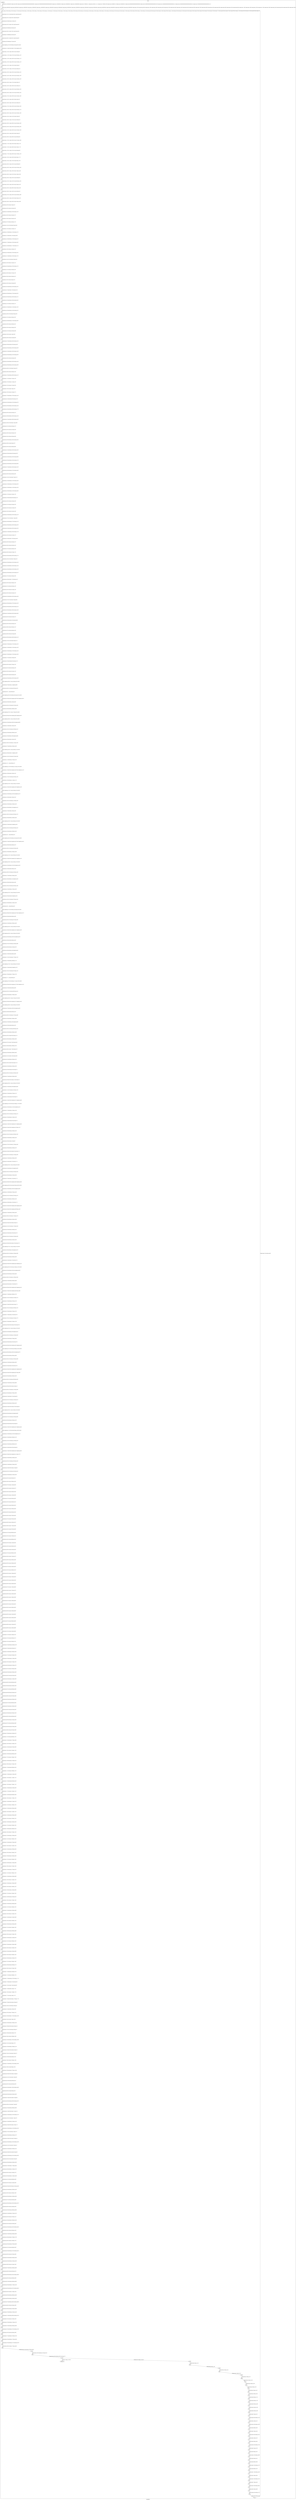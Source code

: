 digraph G {
label="Btor2XCFA";
subgraph cluster_0 {
label="main";
main_init[];
l1[];
l3[];
l4[];
l5[];
l6[];
l7[];
l8[];
l9[];
l10[];
l11[];
l12[];
l13[];
l14[];
l15[];
l16[];
l17[];
l18[];
l19[];
l20[];
l21[];
l22[];
l23[];
l24[];
l25[];
l26[];
l27[];
l28[];
l29[];
l30[];
l31[];
l32[];
l33[];
l34[];
l35[];
l36[];
l37[];
l38[];
l39[];
l40[];
l41[];
l42[];
l43[];
l44[];
l45[];
l46[];
l47[];
l48[];
l49[];
l50[];
l51[];
l52[];
l53[];
l54[];
l55[];
l56[];
l57[];
l58[];
l59[];
l60[];
l61[];
l62[];
l63[];
l64[];
l65[];
l66[];
l67[];
l68[];
l69[];
l70[];
l71[];
l72[];
l73[];
l74[];
l75[];
l76[];
l77[];
l78[];
l79[];
l80[];
l81[];
l82[];
l83[];
l84[];
l85[];
l86[];
l87[];
l88[];
l89[];
l90[];
l91[];
l92[];
l93[];
l94[];
l95[];
l96[];
l97[];
l98[];
l99[];
l100[];
l101[];
l102[];
l103[];
l104[];
l105[];
l106[];
l107[];
l108[];
l109[];
l110[];
l111[];
l112[];
l113[];
l114[];
l115[];
l116[];
l117[];
l118[];
l119[];
l120[];
l121[];
l122[];
l123[];
l124[];
l125[];
l126[];
l127[];
l128[];
l129[];
l130[];
l131[];
l132[];
l133[];
l134[];
l135[];
l136[];
l137[];
l138[];
l139[];
l140[];
l141[];
l142[];
l143[];
l144[];
l145[];
l146[];
l147[];
l148[];
l149[];
l150[];
l151[];
l152[];
l153[];
l154[];
l155[];
l156[];
l157[];
l158[];
l159[];
l160[];
l161[];
l162[];
l163[];
l164[];
l165[];
l166[];
l167[];
l168[];
l169[];
l170[];
l171[];
l172[];
l173[];
l174[];
l175[];
l176[];
l177[];
l178[];
l179[];
l180[];
l181[];
l182[];
l183[];
l184[];
l185[];
l186[];
l187[];
l188[];
l189[];
l190[];
l191[];
l192[];
l193[];
l194[];
l195[];
l196[];
l197[];
l198[];
l199[];
l200[];
l201[];
l202[];
l203[];
l204[];
l205[];
l206[];
l207[];
l208[];
l209[];
l210[];
l211[];
l212[];
l213[];
l214[];
l215[];
l216[];
l217[];
l218[];
l219[];
l220[];
l221[];
l222[];
l223[];
l224[];
l225[];
l226[];
l227[];
l228[];
l229[];
l230[];
l231[];
l232[];
l233[];
l234[];
l235[];
l236[];
l237[];
l238[];
l239[];
l240[];
l241[];
l242[];
l243[];
l244[];
l245[];
l246[];
l247[];
l248[];
l249[];
l250[];
l251[];
l252[];
l253[];
l254[];
l255[];
l256[];
l257[];
l258[];
l259[];
l260[];
l261[];
l262[];
l263[];
l264[];
l265[];
l266[];
l267[];
l268[];
l269[];
l270[];
l271[];
l272[];
l273[];
l274[];
l275[];
l276[];
l277[];
l278[];
l279[];
l280[];
l281[];
l282[];
l283[];
l284[];
l285[];
l286[];
l287[];
l288[];
l289[];
l290[];
l291[];
l292[];
l293[];
l294[];
l295[];
l296[];
l297[];
l298[];
l299[];
l300[];
l301[];
l302[];
l303[];
l304[];
l305[];
l306[];
l307[];
l308[];
l309[];
l310[];
l311[];
l312[];
l313[];
l314[];
l315[];
l316[];
l317[];
l318[];
l319[];
l320[];
l321[];
l322[];
l323[];
l324[];
l325[];
l326[];
l327[];
l328[];
l329[];
l330[];
l331[];
l332[];
l333[];
l334[];
l335[];
l336[];
l337[];
l338[];
l339[];
l340[];
l341[];
l342[];
l343[];
l344[];
l345[];
l346[];
l347[];
l348[];
l349[];
l350[];
l351[];
l352[];
l353[];
l354[];
l355[];
l356[];
l357[];
l358[];
l359[];
l360[];
l361[];
l362[];
l363[];
l364[];
l365[];
l366[];
l367[];
l368[];
l369[];
l370[];
l371[];
l372[];
l373[];
l374[];
l375[];
l376[];
l377[];
l378[];
l379[];
l380[];
l381[];
l382[];
l383[];
l384[];
l385[];
l386[];
l387[];
l388[];
l389[];
l390[];
l391[];
l392[];
l393[];
l394[];
l395[];
l396[];
l397[];
l398[];
l399[];
l400[];
l401[];
l402[];
l403[];
l404[];
l405[];
l406[];
l407[];
l408[];
l409[];
l410[];
l411[];
l412[];
l413[];
l414[];
l415[];
l416[];
l417[];
l418[];
l419[];
l420[];
l421[];
l422[];
l423[];
l424[];
l425[];
l426[];
l427[];
l428[];
l429[];
l430[];
l431[];
l432[];
l433[];
l434[];
l435[];
l436[];
l437[];
l438[];
l439[];
l440[];
l441[];
l442[];
l443[];
l444[];
l445[];
l446[];
l447[];
l448[];
l449[];
l450[];
l451[];
l452[];
l453[];
l454[];
l455[];
l456[];
l457[];
l458[];
l459[];
l460[];
l461[];
l462[];
l463[];
l464[];
l465[];
l466[];
l467[];
l468[];
l469[];
l470[];
l471[];
l472[];
l473[];
l474[];
l475[];
l476[];
l477[];
l478[];
l479[];
l480[];
l481[];
l482[];
l483[];
l484[];
l485[];
l486[];
l487[];
l488[];
l489[];
l490[];
l491[];
l492[];
l493[];
l494[];
l495[];
l496[];
l497[];
l498[];
l499[];
l500[];
l501[];
l502[];
l503[];
l504[];
l505[];
l506[];
l507[];
l508[];
l509[];
l510[];
l511[];
l512[];
l513[];
l514[];
l515[];
l516[];
l517[];
l518[];
l519[];
l520[];
l521[];
l522[];
l523[];
l524[];
l525[];
l526[];
l527[];
l528[];
l529[];
l530[];
l531[];
l532[];
l533[];
l534[];
l535[];
l536[];
l537[];
l538[];
l539[];
l540[];
l541[];
l542[];
l543[];
l544[];
l545[];
l546[];
l547[];
l548[];
l549[];
l550[];
l551[];
l552[];
l553[];
l554[];
l555[];
l556[];
l557[];
l558[];
l559[];
l560[];
l561[];
l562[];
l563[];
l564[];
l565[];
l566[];
l567[];
l568[];
l569[];
l570[];
l571[];
l572[];
l573[];
l574[];
l575[];
l576[];
l577[];
l578[];
l579[];
l580[];
l581[];
l582[];
l583[];
l584[];
l585[];
l586[];
l587[];
l588[];
l589[];
l590[];
l591[];
l592[];
l593[];
l594[];
l595[];
l596[];
l597[];
l598[];
l599[];
l600[];
l601[];
l602[];
l603[];
l604[];
l605[];
l606[];
l607[];
l608[];
l609[];
l610[];
l611[];
l612[];
l613[];
l614[];
l615[];
l616[];
l617[];
l618[];
l619[];
l620[];
l621[];
l622[];
l623[];
l624[];
l625[];
l626[];
l627[];
l628[];
l629[];
l630[];
l631[];
l632[];
l633[];
l634[];
l635[];
l636[];
l637[];
l638[];
l639[];
l640[];
l641[];
l642[];
l643[];
l644[];
l645[];
l646[];
l647[];
l648[];
l649[];
l650[];
l651[];
l652[];
l653[];
l654[];
l655[];
l656[];
l657[];
l658[];
l659[];
l660[];
l661[];
l662[];
l663[];
l664[];
l665[];
l666[];
l667[];
l668[];
l669[];
l670[];
l671[];
l672[];
l673[];
l674[];
l675[];
l676[];
l677[];
l678[];
l679[];
l680[];
l681[];
l682[];
l683[];
l684[];
l685[];
l686[];
l687[];
l688[];
l689[];
l690[];
l691[];
l692[];
l693[];
main_error[];
l694[];
l695[];
l696[];
l697[];
l698[];
l699[];
l700[];
l701[];
l702[];
l703[];
l704[];
l705[];
l706[];
l707[];
l708[];
l709[];
l710[];
l711[];
l712[];
l713[];
l714[];
l715[];
l716[];
l717[];
l718[];
l719[];
l720[];
l721[];
l722[];
l723[];
l724[];
l725[];
l726[];
l727[];
l728[];
l729[];
l730[];
l731[];
l732[];
l733[];
l734[];
main_init -> l1 [label="[(assign const_5 #b00000000),(assign const_36 #b0),(assign const_89 #b00000000000000000000000000000001),(assign const_90 #b00000000000000000000000000000000),(assign const_104 #b00000010),(assign const_106 #b00000001),(assign const_108 #b00000000),(assign const_167 #b00010111),(assign const_168 #b11111111),(assign const_175 #b00011000),(assign const_182 #b00001110),(assign const_189 #b00000110),(assign const_389 #b000000000000000000000000),(assign const_391 #b00000000000000000000000000011000),(assign const_413 #b00000000000000000000000000001110),(assign const_435 #b00000000000000000000000000000110),(assign const_478 #b00000000000000000000000000010111)] "];
l3 -> l4 [label="[(havoc input_103),(havoc input_105),(havoc input_107),(havoc input_109),(havoc input_115),(havoc input_118),(havoc input_119),(havoc input_120),(havoc input_121),(havoc input_127),(havoc input_130),(havoc input_131),(havoc input_132),(havoc input_133),(havoc input_139),(havoc input_142),(havoc input_143),(havoc input_144),(havoc input_145),(havoc input_151),(havoc input_154),(havoc input_155),(havoc input_156),(havoc input_157),(havoc input_163),(havoc input_166),(havoc input_174),(havoc input_181),(havoc input_188),(havoc input_195),(havoc input_201),(havoc input_209),(havoc input_211),(havoc input_223),(havoc input_231),(havoc input_233),(havoc input_245),(havoc input_253),(havoc input_255),(havoc input_267),(havoc input_275),(havoc input_277),(havoc input_289),(havoc input_297),(havoc input_299),(havoc input_311),(havoc input_326),(havoc input_341),(havoc input_356),(havoc input_371)] "];
l4 -> l5 [label="[(assign ternary_91 (ite (= (bvnot state_39) #b1) const_89 const_90))] "];
l5 -> l6 [label="[(assign ternary_92 (ite (= state_45 #b1) const_89 const_90))] "];
l6 -> l7 [label="[(assign binary_93 (bvadd ternary_91 ternary_92))] "];
l7 -> l8 [label="[(assign ternary_94 (ite (= state_51 #b1) const_89 const_90))] "];
l8 -> l9 [label="[(assign binary_95 (bvadd binary_93 ternary_94))] "];
l9 -> l10 [label="[(assign ternary_96 (ite (= state_57 #b1) const_89 const_90))] "];
l10 -> l11 [label="[(assign binary_97 (bvadd binary_95 ternary_96))] "];
l11 -> l12 [label="[(assign ternary_98 (ite (= state_63 #b1) const_89 const_90))] "];
l12 -> l13 [label="[(assign binary_99 (bvadd binary_97 ternary_98))] "];
l13 -> l14 [label="[(assign comparison_100 (ite (bvule binary_99 const_89) #b1 #b0))] "];
l14 -> l15 [label="[(assign binary_101 (bvand (bvnot state_87) (bvnot comparison_100)))] "];
l15 -> l16 [label="[(assign ternary_110 (ite (= input_109 #b1) const_108 state_6))] "];
l16 -> l17 [label="[(assign ternary_111 (ite (= input_107 #b1) const_108 ternary_110))] "];
l17 -> l18 [label="[(assign ternary_112 (ite (= input_105 #b1) const_106 ternary_111))] "];
l18 -> l19 [label="[(assign ternary_113 (ite (= input_103 #b1) const_104 ternary_112))] "];
l19 -> l20 [label="[(assign ternary_116 (ite (= input_115 #b1) state_26 state_8))] "];
l20 -> l21 [label="[(assign ternary_122 (ite (= input_121 #b1) const_108 state_10))] "];
l21 -> l22 [label="[(assign ternary_123 (ite (= input_120 #b1) const_108 ternary_122))] "];
l22 -> l23 [label="[(assign ternary_124 (ite (= input_119 #b1) const_106 ternary_123))] "];
l23 -> l24 [label="[(assign ternary_125 (ite (= input_118 #b1) const_104 ternary_124))] "];
l24 -> l25 [label="[(assign ternary_128 (ite (= input_127 #b1) state_28 state_12))] "];
l25 -> l26 [label="[(assign ternary_134 (ite (= input_133 #b1) const_108 state_14))] "];
l26 -> l27 [label="[(assign ternary_135 (ite (= input_132 #b1) const_108 ternary_134))] "];
l27 -> l28 [label="[(assign ternary_136 (ite (= input_131 #b1) const_106 ternary_135))] "];
l28 -> l29 [label="[(assign ternary_137 (ite (= input_130 #b1) const_104 ternary_136))] "];
l29 -> l30 [label="[(assign ternary_140 (ite (= input_139 #b1) state_30 state_16))] "];
l30 -> l31 [label="[(assign ternary_146 (ite (= input_145 #b1) const_108 state_18))] "];
l31 -> l32 [label="[(assign ternary_147 (ite (= input_144 #b1) const_108 ternary_146))] "];
l32 -> l33 [label="[(assign ternary_148 (ite (= input_143 #b1) const_106 ternary_147))] "];
l33 -> l34 [label="[(assign ternary_149 (ite (= input_142 #b1) const_104 ternary_148))] "];
l34 -> l35 [label="[(assign ternary_152 (ite (= input_151 #b1) state_32 state_20))] "];
l35 -> l36 [label="[(assign ternary_158 (ite (= input_157 #b1) const_108 state_22))] "];
l36 -> l37 [label="[(assign ternary_159 (ite (= input_156 #b1) const_108 ternary_158))] "];
l37 -> l38 [label="[(assign ternary_160 (ite (= input_155 #b1) const_106 ternary_159))] "];
l38 -> l39 [label="[(assign ternary_161 (ite (= input_154 #b1) const_104 ternary_160))] "];
l39 -> l40 [label="[(assign ternary_164 (ite (= input_163 #b1) state_34 state_24))] "];
l40 -> l41 [label="[(assign ternary_169 (ite (= input_156 #b1) const_168 state_26))] "];
l41 -> l42 [label="[(assign ternary_170 (ite (= input_155 #b1) const_167 ternary_169))] "];
l42 -> l43 [label="[(assign ternary_171 (ite (= input_154 #b1) state_24 ternary_170))] "];
l43 -> l44 [label="[(assign ternary_172 (ite (= input_166 #b1) state_24 ternary_171))] "];
l44 -> l45 [label="[(assign ternary_176 (ite (= input_107 #b1) const_168 state_28))] "];
l45 -> l46 [label="[(assign ternary_177 (ite (= input_105 #b1) const_175 ternary_176))] "];
l46 -> l47 [label="[(assign ternary_178 (ite (= input_103 #b1) state_8 ternary_177))] "];
l47 -> l48 [label="[(assign ternary_179 (ite (= input_174 #b1) state_8 ternary_178))] "];
l48 -> l49 [label="[(assign ternary_183 (ite (= input_120 #b1) const_168 state_30))] "];
l49 -> l50 [label="[(assign ternary_184 (ite (= input_119 #b1) const_182 ternary_183))] "];
l50 -> l51 [label="[(assign ternary_185 (ite (= input_118 #b1) state_12 ternary_184))] "];
l51 -> l52 [label="[(assign ternary_186 (ite (= input_181 #b1) state_12 ternary_185))] "];
l52 -> l53 [label="[(assign ternary_190 (ite (= input_132 #b1) const_168 state_32))] "];
l53 -> l54 [label="[(assign ternary_191 (ite (= input_131 #b1) const_189 ternary_190))] "];
l54 -> l55 [label="[(assign ternary_192 (ite (= input_130 #b1) state_16 ternary_191))] "];
l55 -> l56 [label="[(assign ternary_193 (ite (= input_188 #b1) state_16 ternary_192))] "];
l56 -> l57 [label="[(assign ternary_196 (ite (= input_144 #b1) const_168 state_34))] "];
l57 -> l58 [label="[(assign ternary_197 (ite (= input_143 #b1) const_108 ternary_196))] "];
l58 -> l59 [label="[(assign ternary_198 (ite (= input_142 #b1) state_20 ternary_197))] "];
l59 -> l60 [label="[(assign ternary_199 (ite (= input_195 #b1) state_20 ternary_198))] "];
l60 -> l61 [label="[(assign binary_202 (bvor state_37 input_201))] "];
l61 -> l62 [label="[(assign binary_203 (bvor binary_202 input_109))] "];
l62 -> l63 [label="[(assign binary_204 (bvand binary_203 (bvnot input_115)))] "];
l63 -> l64 [label="[(assign binary_205 (bvor binary_204 input_107))] "];
l64 -> l65 [label="[(assign binary_206 (bvor binary_205 input_103))] "];
l65 -> l66 [label="[(assign binary_207 (bvor binary_206 input_174))] "];
l66 -> l67 [label="[(assign binary_210 (bvor (bvnot state_39) input_209))] "];
l67 -> l68 [label="[(assign binary_212 (bvor binary_210 input_211))] "];
l68 -> l69 [label="[(assign binary_213 (bvand binary_212 (bvnot input_107)))] "];
l69 -> l70 [label="[(assign binary_215 (bvand state_41 (bvnot input_209)))] "];
l70 -> l71 [label="[(assign binary_216 (bvand binary_215 (bvnot input_201)))] "];
l71 -> l72 [label="[(assign binary_217 (bvand binary_216 (bvnot input_109)))] "];
l72 -> l73 [label="[(assign binary_218 (bvand binary_217 (bvnot input_211)))] "];
l73 -> l74 [label="[(assign binary_219 (bvor binary_218 input_115))] "];
l74 -> l75 [label="[(assign binary_220 (bvand binary_219 (bvnot input_103)))] "];
l75 -> l76 [label="[(assign binary_221 (bvand binary_220 (bvnot input_174)))] "];
l76 -> l77 [label="[(assign binary_224 (bvor (bvnot state_43) input_223))] "];
l77 -> l78 [label="[(assign binary_225 (bvor binary_224 input_121))] "];
l78 -> l79 [label="[(assign binary_226 (bvand binary_225 (bvnot input_127)))] "];
l79 -> l80 [label="[(assign binary_227 (bvor binary_226 input_120))] "];
l80 -> l81 [label="[(assign binary_228 (bvor binary_227 input_118))] "];
l81 -> l82 [label="[(assign binary_229 (bvor binary_228 input_181))] "];
l82 -> l83 [label="[(assign binary_232 (bvor state_45 input_231))] "];
l83 -> l84 [label="[(assign binary_234 (bvor binary_232 input_233))] "];
l84 -> l85 [label="[(assign binary_235 (bvand binary_234 (bvnot input_120)))] "];
l85 -> l86 [label="[(assign binary_237 (bvand state_47 (bvnot input_231)))] "];
l86 -> l87 [label="[(assign binary_238 (bvand binary_237 (bvnot input_223)))] "];
l87 -> l88 [label="[(assign binary_239 (bvand binary_238 (bvnot input_121)))] "];
l88 -> l89 [label="[(assign binary_240 (bvand binary_239 (bvnot input_233)))] "];
l89 -> l90 [label="[(assign binary_241 (bvor binary_240 input_127))] "];
l90 -> l91 [label="[(assign binary_242 (bvand binary_241 (bvnot input_118)))] "];
l91 -> l92 [label="[(assign binary_243 (bvand binary_242 (bvnot input_181)))] "];
l92 -> l93 [label="[(assign binary_246 (bvor (bvnot state_49) input_245))] "];
l93 -> l94 [label="[(assign binary_247 (bvor binary_246 input_133))] "];
l94 -> l95 [label="[(assign binary_248 (bvand binary_247 (bvnot input_139)))] "];
l95 -> l96 [label="[(assign binary_249 (bvor binary_248 input_132))] "];
l96 -> l97 [label="[(assign binary_250 (bvor binary_249 input_130))] "];
l97 -> l98 [label="[(assign binary_251 (bvor binary_250 input_188))] "];
l98 -> l99 [label="[(assign binary_254 (bvor state_51 input_253))] "];
l99 -> l100 [label="[(assign binary_256 (bvor binary_254 input_255))] "];
l100 -> l101 [label="[(assign binary_257 (bvand binary_256 (bvnot input_132)))] "];
l101 -> l102 [label="[(assign binary_259 (bvand state_53 (bvnot input_253)))] "];
l102 -> l103 [label="[(assign binary_260 (bvand binary_259 (bvnot input_245)))] "];
l103 -> l104 [label="[(assign binary_261 (bvand binary_260 (bvnot input_133)))] "];
l104 -> l105 [label="[(assign binary_262 (bvand binary_261 (bvnot input_255)))] "];
l105 -> l106 [label="[(assign binary_263 (bvor binary_262 input_139))] "];
l106 -> l107 [label="[(assign binary_264 (bvand binary_263 (bvnot input_130)))] "];
l107 -> l108 [label="[(assign binary_265 (bvand binary_264 (bvnot input_188)))] "];
l108 -> l109 [label="[(assign binary_268 (bvor (bvnot state_55) input_267))] "];
l109 -> l110 [label="[(assign binary_269 (bvor binary_268 input_145))] "];
l110 -> l111 [label="[(assign binary_270 (bvand binary_269 (bvnot input_151)))] "];
l111 -> l112 [label="[(assign binary_271 (bvor binary_270 input_144))] "];
l112 -> l113 [label="[(assign binary_272 (bvor binary_271 input_142))] "];
l113 -> l114 [label="[(assign binary_273 (bvor binary_272 input_195))] "];
l114 -> l115 [label="[(assign binary_276 (bvor state_57 input_275))] "];
l115 -> l116 [label="[(assign binary_278 (bvor binary_276 input_277))] "];
l116 -> l117 [label="[(assign binary_279 (bvand binary_278 (bvnot input_144)))] "];
l117 -> l118 [label="[(assign binary_281 (bvand state_59 (bvnot input_275)))] "];
l118 -> l119 [label="[(assign binary_282 (bvand binary_281 (bvnot input_267)))] "];
l119 -> l120 [label="[(assign binary_283 (bvand binary_282 (bvnot input_145)))] "];
l120 -> l121 [label="[(assign binary_284 (bvand binary_283 (bvnot input_277)))] "];
l121 -> l122 [label="[(assign binary_285 (bvor binary_284 input_151))] "];
l122 -> l123 [label="[(assign binary_286 (bvand binary_285 (bvnot input_142)))] "];
l123 -> l124 [label="[(assign binary_287 (bvand binary_286 (bvnot input_195)))] "];
l124 -> l125 [label="[(assign binary_290 (bvor (bvnot state_61) input_289))] "];
l125 -> l126 [label="[(assign binary_291 (bvor binary_290 input_157))] "];
l126 -> l127 [label="[(assign binary_292 (bvor binary_291 input_156))] "];
l127 -> l128 [label="[(assign binary_293 (bvor binary_292 input_154))] "];
l128 -> l129 [label="[(assign binary_294 (bvor binary_293 input_166))] "];
l129 -> l130 [label="[(assign binary_295 (bvand binary_294 (bvnot input_163)))] "];
l130 -> l131 [label="[(assign binary_298 (bvor state_63 input_297))] "];
l131 -> l132 [label="[(assign binary_300 (bvor binary_298 input_299))] "];
l132 -> l133 [label="[(assign binary_301 (bvand binary_300 (bvnot input_156)))] "];
l133 -> l134 [label="[(assign binary_303 (bvand state_65 (bvnot input_297)))] "];
l134 -> l135 [label="[(assign binary_304 (bvand binary_303 (bvnot input_289)))] "];
l135 -> l136 [label="[(assign binary_305 (bvand binary_304 (bvnot input_157)))] "];
l136 -> l137 [label="[(assign binary_306 (bvand binary_305 (bvnot input_299)))] "];
l137 -> l138 [label="[(assign binary_307 (bvand binary_306 (bvnot input_154)))] "];
l138 -> l139 [label="[(assign binary_308 (bvand binary_307 (bvnot input_166)))] "];
l139 -> l140 [label="[(assign binary_309 (bvor binary_308 input_163))] "];
l140 -> l141 [label="[(assign binary_312 (bvor (bvnot state_67) input_311))] "];
l141 -> l142 [label="[(assign binary_313 (bvand binary_312 (bvnot input_156)))] "];
l142 -> l143 [label="[(assign binary_314 (bvand binary_313 (bvnot input_155)))] "];
l143 -> l144 [label="[(assign binary_315 (bvand binary_314 (bvnot input_154)))] "];
l144 -> l145 [label="[(assign binary_316 (bvand binary_315 (bvnot input_166)))] "];
l145 -> l146 [label="[(assign binary_317 (bvor binary_316 input_115))] "];
l146 -> l147 [label="[(assign binary_319 (bvand state_69 (bvnot input_311)))] "];
l147 -> l148 [label="[(assign binary_320 (bvor binary_319 input_156))] "];
l148 -> l149 [label="[(assign binary_321 (bvor binary_320 input_155))] "];
l149 -> l150 [label="[(assign binary_322 (bvor binary_321 input_154))] "];
l150 -> l151 [label="[(assign binary_323 (bvor binary_322 input_166))] "];
l151 -> l152 [label="[(assign binary_324 (bvand binary_323 (bvnot input_115)))] "];
l152 -> l153 [label="[(assign binary_327 (bvor (bvnot state_71) input_326))] "];
l153 -> l154 [label="[(assign binary_328 (bvand binary_327 (bvnot input_107)))] "];
l154 -> l155 [label="[(assign binary_329 (bvand binary_328 (bvnot input_105)))] "];
l155 -> l156 [label="[(assign binary_330 (bvand binary_329 (bvnot input_103)))] "];
l156 -> l157 [label="[(assign binary_331 (bvand binary_330 (bvnot input_174)))] "];
l157 -> l158 [label="[(assign binary_332 (bvor binary_331 input_127))] "];
l158 -> l159 [label="[(assign binary_334 (bvand state_73 (bvnot input_326)))] "];
l159 -> l160 [label="[(assign binary_335 (bvor binary_334 input_107))] "];
l160 -> l161 [label="[(assign binary_336 (bvor binary_335 input_105))] "];
l161 -> l162 [label="[(assign binary_337 (bvor binary_336 input_103))] "];
l162 -> l163 [label="[(assign binary_338 (bvor binary_337 input_174))] "];
l163 -> l164 [label="[(assign binary_339 (bvand binary_338 (bvnot input_127)))] "];
l164 -> l165 [label="[(assign binary_342 (bvor (bvnot state_75) input_341))] "];
l165 -> l166 [label="[(assign binary_343 (bvand binary_342 (bvnot input_120)))] "];
l166 -> l167 [label="[(assign binary_344 (bvand binary_343 (bvnot input_119)))] "];
l167 -> l168 [label="[(assign binary_345 (bvand binary_344 (bvnot input_118)))] "];
l168 -> l169 [label="[(assign binary_346 (bvand binary_345 (bvnot input_181)))] "];
l169 -> l170 [label="[(assign binary_347 (bvor binary_346 input_139))] "];
l170 -> l171 [label="[(assign binary_349 (bvand state_77 (bvnot input_341)))] "];
l171 -> l172 [label="[(assign binary_350 (bvor binary_349 input_120))] "];
l172 -> l173 [label="[(assign binary_351 (bvor binary_350 input_119))] "];
l173 -> l174 [label="[(assign binary_352 (bvor binary_351 input_118))] "];
l174 -> l175 [label="[(assign binary_353 (bvor binary_352 input_181))] "];
l175 -> l176 [label="[(assign binary_354 (bvand binary_353 (bvnot input_139)))] "];
l176 -> l177 [label="[(assign binary_357 (bvor (bvnot state_79) input_356))] "];
l177 -> l178 [label="[(assign binary_358 (bvand binary_357 (bvnot input_132)))] "];
l178 -> l179 [label="[(assign binary_359 (bvand binary_358 (bvnot input_131)))] "];
l179 -> l180 [label="[(assign binary_360 (bvand binary_359 (bvnot input_130)))] "];
l180 -> l181 [label="[(assign binary_361 (bvand binary_360 (bvnot input_188)))] "];
l181 -> l182 [label="[(assign binary_362 (bvor binary_361 input_151))] "];
l182 -> l183 [label="[(assign binary_364 (bvand state_81 (bvnot input_356)))] "];
l183 -> l184 [label="[(assign binary_365 (bvor binary_364 input_132))] "];
l184 -> l185 [label="[(assign binary_366 (bvor binary_365 input_131))] "];
l185 -> l186 [label="[(assign binary_367 (bvor binary_366 input_130))] "];
l186 -> l187 [label="[(assign binary_368 (bvor binary_367 input_188))] "];
l187 -> l188 [label="[(assign binary_369 (bvand binary_368 (bvnot input_151)))] "];
l188 -> l189 [label="[(assign binary_372 (bvor (bvnot state_83) input_371))] "];
l189 -> l190 [label="[(assign binary_373 (bvand binary_372 (bvnot input_144)))] "];
l190 -> l191 [label="[(assign binary_374 (bvand binary_373 (bvnot input_143)))] "];
l191 -> l192 [label="[(assign binary_375 (bvand binary_374 (bvnot input_142)))] "];
l192 -> l193 [label="[(assign binary_376 (bvand binary_375 (bvnot input_195)))] "];
l193 -> l194 [label="[(assign binary_377 (bvor binary_376 input_163))] "];
l194 -> l195 [label="[(assign binary_379 (bvand state_85 (bvnot input_371)))] "];
l195 -> l196 [label="[(assign binary_380 (bvor binary_379 input_144))] "];
l196 -> l197 [label="[(assign binary_381 (bvor binary_380 input_143))] "];
l197 -> l198 [label="[(assign binary_382 (bvor binary_381 input_142))] "];
l198 -> l199 [label="[(assign binary_383 (bvor binary_382 input_195))] "];
l199 -> l200 [label="[(assign binary_384 (bvand binary_383 (bvnot input_163)))] "];
l200 -> l201 [label="[(assign comparison_386 (ite (= const_168 state_8) #b1 #b0))] "];
l201 -> l202 [label="[(assign binary_387 (bvand state_41 comparison_386))] "];
l202 -> l203 [label="[(assign binary_388 (bvor (bvnot input_209) binary_387))] "];
l203 -> l204 [label="[(assign binary_390 (++ const_389 state_8))] "];
l204 -> l205 [label="[(assign comparison_392 (ite (bvule binary_390 const_391) #b1 #b0))] "];
l205 -> l206 [label="[(assign binary_393 (bvand (bvnot comparison_386) (bvnot comparison_392)))] "];
l206 -> l207 [label="[(assign binary_394 (bvand state_41 binary_393))] "];
l207 -> l208 [label="[(assign binary_395 (bvor (bvnot input_201) binary_394))] "];
l208 -> l209 [label="[(assign binary_396 (bvand binary_388 binary_395))] "];
l209 -> l210 [label="[(assign comparison_397 (ite (= const_175 state_8) #b1 #b0))] "];
l210 -> l211 [label="[(assign binary_398 (bvand (bvnot comparison_386) comparison_397))] "];
l211 -> l212 [label="[(assign comparison_399 (ite (= const_106 state_6) #b1 #b0))] "];
l212 -> l213 [label="[(assign binary_400 (bvand binary_398 (bvnot comparison_399)))] "];
l213 -> l214 [label="[(assign binary_401 (bvand state_41 binary_400))] "];
l214 -> l215 [label="[(assign binary_402 (bvor (bvnot input_109) binary_401))] "];
l215 -> l216 [label="[(assign binary_403 (bvand binary_396 binary_402))] "];
l216 -> l217 [label="[(assign binary_404 (bvand binary_398 comparison_399))] "];
l217 -> l218 [label="[(assign binary_405 (bvand state_41 binary_404))] "];
l218 -> l219 [label="[(assign binary_406 (bvor (bvnot input_211) binary_405))] "];
l219 -> l220 [label="[(assign binary_407 (bvand binary_403 binary_406))] "];
l220 -> l221 [label="[(assign comparison_408 (ite (= const_168 state_12) #b1 #b0))] "];
l221 -> l222 [label="[(assign binary_409 (bvand state_47 comparison_408))] "];
l222 -> l223 [label="[(assign binary_410 (bvor (bvnot input_231) binary_409))] "];
l223 -> l224 [label="[(assign binary_411 (bvand binary_407 binary_410))] "];
l224 -> l225 [label="[(assign binary_412 (++ const_389 state_12))] "];
l225 -> l226 [label="[(assign comparison_414 (ite (bvule binary_412 const_413) #b1 #b0))] "];
l226 -> l227 [label="[(assign binary_415 (bvand (bvnot comparison_408) (bvnot comparison_414)))] "];
l227 -> l228 [label="[(assign binary_416 (bvand state_47 binary_415))] "];
l228 -> l229 [label="[(assign binary_417 (bvor (bvnot input_223) binary_416))] "];
l229 -> l230 [label="[(assign binary_418 (bvand binary_411 binary_417))] "];
l230 -> l231 [label="[(assign comparison_419 (ite (= const_182 state_12) #b1 #b0))] "];
l231 -> l232 [label="[(assign binary_420 (bvand (bvnot comparison_408) comparison_419))] "];
l232 -> l233 [label="[(assign comparison_421 (ite (= const_106 state_10) #b1 #b0))] "];
l233 -> l234 [label="[(assign binary_422 (bvand binary_420 (bvnot comparison_421)))] "];
l234 -> l235 [label="[(assign binary_423 (bvand state_47 binary_422))] "];
l235 -> l236 [label="[(assign binary_424 (bvor (bvnot input_121) binary_423))] "];
l236 -> l237 [label="[(assign binary_425 (bvand binary_418 binary_424))] "];
l237 -> l238 [label="[(assign binary_426 (bvand binary_420 comparison_421))] "];
l238 -> l239 [label="[(assign binary_427 (bvand state_47 binary_426))] "];
l239 -> l240 [label="[(assign binary_428 (bvor (bvnot input_233) binary_427))] "];
l240 -> l241 [label="[(assign binary_429 (bvand binary_425 binary_428))] "];
l241 -> l242 [label="[(assign comparison_430 (ite (= const_168 state_16) #b1 #b0))] "];
l242 -> l243 [label="[(assign binary_431 (bvand state_53 comparison_430))] "];
l243 -> l244 [label="[(assign binary_432 (bvor (bvnot input_253) binary_431))] "];
l244 -> l245 [label="[(assign binary_433 (bvand binary_429 binary_432))] "];
l245 -> l246 [label="[(assign binary_434 (++ const_389 state_16))] "];
l246 -> l247 [label="[(assign comparison_436 (ite (bvule binary_434 const_435) #b1 #b0))] "];
l247 -> l248 [label="[(assign binary_437 (bvand (bvnot comparison_430) (bvnot comparison_436)))] "];
l248 -> l249 [label="[(assign binary_438 (bvand state_53 binary_437))] "];
l249 -> l250 [label="[(assign binary_439 (bvor (bvnot input_245) binary_438))] "];
l250 -> l251 [label="[(assign binary_440 (bvand binary_433 binary_439))] "];
l251 -> l252 [label="[(assign comparison_441 (ite (= const_189 state_16) #b1 #b0))] "];
l252 -> l253 [label="[(assign binary_442 (bvand (bvnot comparison_430) comparison_441))] "];
l253 -> l254 [label="[(assign comparison_443 (ite (= const_106 state_14) #b1 #b0))] "];
l254 -> l255 [label="[(assign binary_444 (bvand binary_442 (bvnot comparison_443)))] "];
l255 -> l256 [label="[(assign binary_445 (bvand state_53 binary_444))] "];
l256 -> l257 [label="[(assign binary_446 (bvor (bvnot input_133) binary_445))] "];
l257 -> l258 [label="[(assign binary_447 (bvand binary_440 binary_446))] "];
l258 -> l259 [label="[(assign binary_448 (bvand binary_442 comparison_443))] "];
l259 -> l260 [label="[(assign binary_449 (bvand state_53 binary_448))] "];
l260 -> l261 [label="[(assign binary_450 (bvor (bvnot input_255) binary_449))] "];
l261 -> l262 [label="[(assign binary_451 (bvand binary_447 binary_450))] "];
l262 -> l263 [label="[(assign comparison_452 (ite (= const_168 state_20) #b1 #b0))] "];
l263 -> l264 [label="[(assign binary_453 (bvand state_59 comparison_452))] "];
l264 -> l265 [label="[(assign binary_454 (bvor (bvnot input_275) binary_453))] "];
l265 -> l266 [label="[(assign binary_455 (bvand binary_451 binary_454))] "];
l266 -> l267 [label="[(assign binary_456 (++ const_389 state_20))] "];
l267 -> l268 [label="[(assign comparison_457 (ite (bvule binary_456 const_90) #b1 #b0))] "];
l268 -> l269 [label="[(assign binary_458 (bvand (bvnot comparison_452) (bvnot comparison_457)))] "];
l269 -> l270 [label="[(assign binary_459 (bvand state_59 binary_458))] "];
l270 -> l271 [label="[(assign binary_460 (bvor (bvnot input_267) binary_459))] "];
l271 -> l272 [label="[(assign binary_461 (bvand binary_455 binary_460))] "];
l272 -> l273 [label="[(assign comparison_462 (ite (= const_108 state_20) #b1 #b0))] "];
l273 -> l274 [label="[(assign binary_463 (bvand (bvnot comparison_452) comparison_462))] "];
l274 -> l275 [label="[(assign comparison_464 (ite (= const_106 state_18) #b1 #b0))] "];
l275 -> l276 [label="[(assign binary_465 (bvand binary_463 (bvnot comparison_464)))] "];
l276 -> l277 [label="[(assign binary_466 (bvand state_59 binary_465))] "];
l277 -> l278 [label="[(assign binary_467 (bvor (bvnot input_145) binary_466))] "];
l278 -> l279 [label="[(assign binary_468 (bvand binary_461 binary_467))] "];
l279 -> l280 [label="[(assign binary_469 (bvand binary_463 comparison_464))] "];
l280 -> l281 [label="[(assign binary_470 (bvand state_59 binary_469))] "];
l281 -> l282 [label="[(assign binary_471 (bvor (bvnot input_277) binary_470))] "];
l282 -> l283 [label="[(assign binary_472 (bvand binary_468 binary_471))] "];
l283 -> l284 [label="[(assign comparison_473 (ite (= const_168 state_24) #b1 #b0))] "];
l284 -> l285 [label="[(assign binary_474 (bvand state_65 comparison_473))] "];
l285 -> l286 [label="[(assign binary_475 (bvor (bvnot input_297) binary_474))] "];
l286 -> l287 [label="[(assign binary_476 (bvand binary_472 binary_475))] "];
l287 -> l288 [label="[(assign binary_477 (++ const_389 state_24))] "];
l288 -> l289 [label="[(assign comparison_479 (ite (bvule binary_477 const_478) #b1 #b0))] "];
l289 -> l290 [label="[(assign binary_480 (bvand (bvnot comparison_473) (bvnot comparison_479)))] "];
l290 -> l291 [label="[(assign binary_481 (bvand state_65 binary_480))] "];
l291 -> l292 [label="[(assign binary_482 (bvor (bvnot input_289) binary_481))] "];
l292 -> l293 [label="[(assign binary_483 (bvand binary_476 binary_482))] "];
l293 -> l294 [label="[(assign comparison_484 (ite (= const_167 state_24) #b1 #b0))] "];
l294 -> l295 [label="[(assign binary_485 (bvand (bvnot comparison_473) comparison_484))] "];
l295 -> l296 [label="[(assign comparison_486 (ite (= const_106 state_22) #b1 #b0))] "];
l296 -> l297 [label="[(assign binary_487 (bvand binary_485 (bvnot comparison_486)))] "];
l297 -> l298 [label="[(assign binary_488 (bvand state_65 binary_487))] "];
l298 -> l299 [label="[(assign binary_489 (bvor (bvnot input_157) binary_488))] "];
l299 -> l300 [label="[(assign binary_490 (bvand binary_483 binary_489))] "];
l300 -> l301 [label="[(assign binary_491 (bvand binary_485 comparison_486))] "];
l301 -> l302 [label="[(assign binary_492 (bvand state_65 binary_491))] "];
l302 -> l303 [label="[(assign binary_493 (bvor (bvnot input_299) binary_492))] "];
l303 -> l304 [label="[(assign binary_494 (bvand binary_490 binary_493))] "];
l304 -> l305 [label="[(assign binary_495 (bvor state_69 (bvnot input_311)))] "];
l305 -> l306 [label="[(assign binary_496 (bvand binary_494 binary_495))] "];
l306 -> l307 [label="[(assign binary_497 (bvor state_73 (bvnot input_326)))] "];
l307 -> l308 [label="[(assign binary_498 (bvand binary_496 binary_497))] "];
l308 -> l309 [label="[(assign binary_499 (bvor state_77 (bvnot input_341)))] "];
l309 -> l310 [label="[(assign binary_500 (bvand binary_498 binary_499))] "];
l310 -> l311 [label="[(assign binary_501 (bvor state_81 (bvnot input_356)))] "];
l311 -> l312 [label="[(assign binary_502 (bvand binary_500 binary_501))] "];
l312 -> l313 [label="[(assign binary_503 (bvor state_85 (bvnot input_371)))] "];
l313 -> l314 [label="[(assign binary_504 (bvand binary_502 binary_503))] "];
l314 -> l315 [label="[(assign binary_505 (bvand state_63 (bvnot state_67)))] "];
l315 -> l316 [label="[(assign binary_506 (bvor (bvnot input_156) binary_505))] "];
l316 -> l317 [label="[(assign binary_507 (bvand binary_504 binary_506))] "];
l317 -> l318 [label="[(assign binary_508 (bvand (bvnot state_61) (bvnot state_67)))] "];
l318 -> l319 [label="[(assign comparison_509 (ite (= const_108 state_22) #b1 #b0))] "];
l319 -> l320 [label="[(assign binary_510 (bvand binary_508 comparison_509))] "];
l320 -> l321 [label="[(assign binary_511 (bvor (bvnot input_155) binary_510))] "];
l321 -> l322 [label="[(assign binary_512 (bvand binary_507 binary_511))] "];
l322 -> l323 [label="[(assign binary_513 (bvand state_65 (bvnot state_67)))] "];
l323 -> l324 [label="[(assign binary_514 (bvand (bvnot comparison_473) comparison_486))] "];
l324 -> l325 [label="[(assign comparison_515 (ite (bvule const_478 binary_477) #b1 #b0))] "];
l325 -> l326 [label="[(assign binary_516 (bvand binary_514 (bvnot comparison_515)))] "];
l326 -> l327 [label="[(assign binary_517 (bvand binary_513 binary_516))] "];
l327 -> l328 [label="[(assign binary_518 (bvor (bvnot input_154) binary_517))] "];
l328 -> l329 [label="[(assign binary_519 (bvand binary_512 binary_518))] "];
l329 -> l330 [label="[(assign binary_520 (bvand state_65 (bvnot state_67)))] "];
l330 -> l331 [label="[(assign binary_521 (bvand (bvnot comparison_473) comparison_509))] "];
l331 -> l332 [label="[(assign binary_522 (bvand (bvnot comparison_515) binary_521))] "];
l332 -> l333 [label="[(assign binary_523 (bvand binary_520 binary_522))] "];
l333 -> l334 [label="[(assign binary_524 (bvor (bvnot input_166) binary_523))] "];
l334 -> l335 [label="[(assign binary_525 (bvand binary_519 binary_524))] "];
l335 -> l336 [label="[(assign binary_526 (bvand state_37 state_69))] "];
l336 -> l337 [label="[(assign binary_527 (bvor (bvnot input_115) binary_526))] "];
l337 -> l338 [label="[(assign binary_528 (bvand binary_525 binary_527))] "];
l338 -> l339 [label="[(assign binary_529 (bvand (bvnot state_39) (bvnot state_71)))] "];
l339 -> l340 [label="[(assign binary_530 (bvor (bvnot input_107) binary_529))] "];
l340 -> l341 [label="[(assign binary_531 (bvand binary_528 binary_530))] "];
l341 -> l342 [label="[(assign binary_532 (bvand state_37 (bvnot state_71)))] "];
l342 -> l343 [label="[(assign comparison_533 (ite (= const_108 state_6) #b1 #b0))] "];
l343 -> l344 [label="[(assign binary_534 (bvand binary_532 comparison_533))] "];
l344 -> l345 [label="[(assign binary_535 (bvor (bvnot input_105) binary_534))] "];
l345 -> l346 [label="[(assign binary_536 (bvand binary_531 binary_535))] "];
l346 -> l347 [label="[(assign binary_537 (bvand state_41 (bvnot state_71)))] "];
l347 -> l348 [label="[(assign binary_538 (bvand (bvnot comparison_386) comparison_399))] "];
l348 -> l349 [label="[(assign comparison_539 (ite (bvule const_391 binary_390) #b1 #b0))] "];
l349 -> l350 [label="[(assign binary_540 (bvand binary_538 (bvnot comparison_539)))] "];
l350 -> l351 [label="[(assign binary_541 (bvand binary_537 binary_540))] "];
l351 -> l352 [label="[(assign binary_542 (bvor (bvnot input_103) binary_541))] "];
l352 -> l353 [label="[(assign binary_543 (bvand binary_536 binary_542))] "];
l353 -> l354 [label="[(assign binary_544 (bvand state_41 (bvnot state_71)))] "];
l354 -> l355 [label="[(assign binary_545 (bvand (bvnot comparison_386) comparison_533))] "];
l355 -> l356 [label="[(assign binary_546 (bvand (bvnot comparison_539) binary_545))] "];
l356 -> l357 [label="[(assign binary_547 (bvand binary_544 binary_546))] "];
l357 -> l358 [label="[(assign binary_548 (bvor (bvnot input_174) binary_547))] "];
l358 -> l359 [label="[(assign binary_549 (bvand binary_543 binary_548))] "];
l359 -> l360 [label="[(assign binary_550 (bvand (bvnot state_43) state_73))] "];
l360 -> l361 [label="[(assign binary_551 (bvor (bvnot input_127) binary_550))] "];
l361 -> l362 [label="[(assign binary_552 (bvand binary_549 binary_551))] "];
l362 -> l363 [label="[(assign binary_553 (bvand state_45 (bvnot state_75)))] "];
l363 -> l364 [label="[(assign binary_554 (bvor (bvnot input_120) binary_553))] "];
l364 -> l365 [label="[(assign binary_555 (bvand binary_552 binary_554))] "];
l365 -> l366 [label="[(assign binary_556 (bvand (bvnot state_43) (bvnot state_75)))] "];
l366 -> l367 [label="[(assign comparison_557 (ite (= const_108 state_10) #b1 #b0))] "];
l367 -> l368 [label="[(assign binary_558 (bvand binary_556 comparison_557))] "];
l368 -> l369 [label="[(assign binary_559 (bvor (bvnot input_119) binary_558))] "];
l369 -> l370 [label="[(assign binary_560 (bvand binary_555 binary_559))] "];
l370 -> l371 [label="[(assign binary_561 (bvand state_47 (bvnot state_75)))] "];
l371 -> l372 [label="[(assign binary_562 (bvand (bvnot comparison_408) comparison_421))] "];
l372 -> l373 [label="[(assign comparison_563 (ite (bvule const_413 binary_412) #b1 #b0))] "];
l373 -> l374 [label="[(assign binary_564 (bvand binary_562 (bvnot comparison_563)))] "];
l374 -> l375 [label="[(assign binary_565 (bvand binary_561 binary_564))] "];
l375 -> l376 [label="[(assign binary_566 (bvor (bvnot input_118) binary_565))] "];
l376 -> l377 [label="[(assign binary_567 (bvand binary_560 binary_566))] "];
l377 -> l378 [label="[(assign binary_568 (bvand state_47 (bvnot state_75)))] "];
l378 -> l379 [label="[(assign binary_569 (bvand (bvnot comparison_408) comparison_557))] "];
l379 -> l380 [label="[(assign binary_570 (bvand (bvnot comparison_563) binary_569))] "];
l380 -> l381 [label="[(assign binary_571 (bvand binary_568 binary_570))] "];
l381 -> l382 [label="[(assign binary_572 (bvor (bvnot input_181) binary_571))] "];
l382 -> l383 [label="[(assign binary_573 (bvand binary_567 binary_572))] "];
l383 -> l384 [label="[(assign binary_574 (bvand (bvnot state_49) state_77))] "];
l384 -> l385 [label="[(assign binary_575 (bvor (bvnot input_139) binary_574))] "];
l385 -> l386 [label="[(assign binary_576 (bvand binary_573 binary_575))] "];
l386 -> l387 [label="[(assign binary_577 (bvand state_51 (bvnot state_79)))] "];
l387 -> l388 [label="[(assign binary_578 (bvor (bvnot input_132) binary_577))] "];
l388 -> l389 [label="[(assign binary_579 (bvand binary_576 binary_578))] "];
l389 -> l390 [label="[(assign binary_580 (bvand (bvnot state_49) (bvnot state_79)))] "];
l390 -> l391 [label="[(assign comparison_581 (ite (= const_108 state_14) #b1 #b0))] "];
l391 -> l392 [label="[(assign binary_582 (bvand binary_580 comparison_581))] "];
l392 -> l393 [label="[(assign binary_583 (bvor (bvnot input_131) binary_582))] "];
l393 -> l394 [label="[(assign binary_584 (bvand binary_579 binary_583))] "];
l394 -> l395 [label="[(assign binary_585 (bvand state_53 (bvnot state_79)))] "];
l395 -> l396 [label="[(assign binary_586 (bvand (bvnot comparison_430) comparison_443))] "];
l396 -> l397 [label="[(assign comparison_587 (ite (bvule const_435 binary_434) #b1 #b0))] "];
l397 -> l398 [label="[(assign binary_588 (bvand binary_586 (bvnot comparison_587)))] "];
l398 -> l399 [label="[(assign binary_589 (bvand binary_585 binary_588))] "];
l399 -> l400 [label="[(assign binary_590 (bvor (bvnot input_130) binary_589))] "];
l400 -> l401 [label="[(assign binary_591 (bvand binary_584 binary_590))] "];
l401 -> l402 [label="[(assign binary_592 (bvand state_53 (bvnot state_79)))] "];
l402 -> l403 [label="[(assign binary_593 (bvand (bvnot comparison_430) comparison_581))] "];
l403 -> l404 [label="[(assign binary_594 (bvand (bvnot comparison_587) binary_593))] "];
l404 -> l405 [label="[(assign binary_595 (bvand binary_592 binary_594))] "];
l405 -> l406 [label="[(assign binary_596 (bvor (bvnot input_188) binary_595))] "];
l406 -> l407 [label="[(assign binary_597 (bvand binary_591 binary_596))] "];
l407 -> l408 [label="[(assign binary_598 (bvand (bvnot state_55) state_81))] "];
l408 -> l409 [label="[(assign binary_599 (bvor (bvnot input_151) binary_598))] "];
l409 -> l410 [label="[(assign binary_600 (bvand binary_597 binary_599))] "];
l410 -> l411 [label="[(assign binary_601 (bvand state_57 (bvnot state_83)))] "];
l411 -> l412 [label="[(assign binary_602 (bvor (bvnot input_144) binary_601))] "];
l412 -> l413 [label="[(assign binary_603 (bvand binary_600 binary_602))] "];
l413 -> l414 [label="[(assign binary_604 (bvand (bvnot state_55) (bvnot state_83)))] "];
l414 -> l415 [label="[(assign comparison_605 (ite (= const_108 state_18) #b1 #b0))] "];
l415 -> l416 [label="[(assign binary_606 (bvand binary_604 comparison_605))] "];
l416 -> l417 [label="[(assign binary_607 (bvor (bvnot input_143) binary_606))] "];
l417 -> l418 [label="[(assign binary_608 (bvand binary_603 binary_607))] "];
l418 -> l419 [label="[(assign binary_609 (bvand state_59 (bvnot state_83)))] "];
l419 -> l420 [label="[(assign binary_610 (bvand (bvnot comparison_452) comparison_464))] "];
l420 -> l421 [label="[(assign comparison_611 (ite (bvule const_90 binary_456) #b1 #b0))] "];
l421 -> l422 [label="[(assign binary_612 (bvand binary_610 (bvnot comparison_611)))] "];
l422 -> l423 [label="[(assign binary_613 (bvand binary_609 binary_612))] "];
l423 -> l424 [label="[(assign binary_614 (bvor (bvnot input_142) binary_613))] "];
l424 -> l425 [label="[(assign binary_615 (bvand binary_608 binary_614))] "];
l425 -> l426 [label="[(assign binary_616 (bvand state_59 (bvnot state_83)))] "];
l426 -> l427 [label="[(assign binary_617 (bvand (bvnot comparison_452) comparison_605))] "];
l427 -> l428 [label="[(assign binary_618 (bvand (bvnot comparison_611) binary_617))] "];
l428 -> l429 [label="[(assign binary_619 (bvand binary_616 binary_618))] "];
l429 -> l430 [label="[(assign binary_620 (bvor (bvnot input_195) binary_619))] "];
l430 -> l431 [label="[(assign binary_621 (bvand binary_615 binary_620))] "];
l431 -> l432 [label="[(assign binary_622 (bvand (bvnot state_61) state_85))] "];
l432 -> l433 [label="[(assign binary_623 (bvor (bvnot input_163) binary_622))] "];
l433 -> l434 [label="[(assign binary_624 (bvand binary_621 binary_623))] "];
l434 -> l435 [label="[(assign binary_625 (bvor input_209 input_201))] "];
l435 -> l436 [label="[(assign binary_626 (bvor input_109 binary_625))] "];
l436 -> l437 [label="[(assign binary_627 (bvor input_211 binary_626))] "];
l437 -> l438 [label="[(assign binary_628 (bvor input_231 binary_627))] "];
l438 -> l439 [label="[(assign binary_629 (bvor input_223 binary_628))] "];
l439 -> l440 [label="[(assign binary_630 (bvor input_121 binary_629))] "];
l440 -> l441 [label="[(assign binary_631 (bvor input_233 binary_630))] "];
l441 -> l442 [label="[(assign binary_632 (bvor input_253 binary_631))] "];
l442 -> l443 [label="[(assign binary_633 (bvor input_245 binary_632))] "];
l443 -> l444 [label="[(assign binary_634 (bvor input_133 binary_633))] "];
l444 -> l445 [label="[(assign binary_635 (bvor input_255 binary_634))] "];
l445 -> l446 [label="[(assign binary_636 (bvor input_275 binary_635))] "];
l446 -> l447 [label="[(assign binary_637 (bvor input_267 binary_636))] "];
l447 -> l448 [label="[(assign binary_638 (bvor input_145 binary_637))] "];
l448 -> l449 [label="[(assign binary_639 (bvor input_277 binary_638))] "];
l449 -> l450 [label="[(assign binary_640 (bvor input_297 binary_639))] "];
l450 -> l451 [label="[(assign binary_641 (bvor input_289 binary_640))] "];
l451 -> l452 [label="[(assign binary_642 (bvor input_157 binary_641))] "];
l452 -> l453 [label="[(assign binary_643 (bvor input_299 binary_642))] "];
l453 -> l454 [label="[(assign binary_644 (bvor input_311 binary_643))] "];
l454 -> l455 [label="[(assign binary_645 (bvor input_326 binary_644))] "];
l455 -> l456 [label="[(assign binary_646 (bvor input_341 binary_645))] "];
l456 -> l457 [label="[(assign binary_647 (bvor input_356 binary_646))] "];
l457 -> l458 [label="[(assign binary_648 (bvor input_371 binary_647))] "];
l458 -> l459 [label="[(assign binary_649 (bvor input_156 binary_648))] "];
l459 -> l460 [label="[(assign binary_650 (bvor input_155 binary_649))] "];
l460 -> l461 [label="[(assign binary_651 (bvor input_154 binary_650))] "];
l461 -> l462 [label="[(assign binary_652 (bvor input_166 binary_651))] "];
l462 -> l463 [label="[(assign binary_653 (bvor input_115 binary_652))] "];
l463 -> l464 [label="[(assign binary_654 (bvor input_107 binary_653))] "];
l464 -> l465 [label="[(assign binary_655 (bvor input_105 binary_654))] "];
l465 -> l466 [label="[(assign binary_656 (bvor input_103 binary_655))] "];
l466 -> l467 [label="[(assign binary_657 (bvor input_174 binary_656))] "];
l467 -> l468 [label="[(assign binary_658 (bvor input_127 binary_657))] "];
l468 -> l469 [label="[(assign binary_659 (bvor input_120 binary_658))] "];
l469 -> l470 [label="[(assign binary_660 (bvor input_119 binary_659))] "];
l470 -> l471 [label="[(assign binary_661 (bvor input_118 binary_660))] "];
l471 -> l472 [label="[(assign binary_662 (bvor input_181 binary_661))] "];
l472 -> l473 [label="[(assign binary_663 (bvor input_139 binary_662))] "];
l473 -> l474 [label="[(assign binary_664 (bvor input_132 binary_663))] "];
l474 -> l475 [label="[(assign binary_665 (bvor input_131 binary_664))] "];
l475 -> l476 [label="[(assign binary_666 (bvor input_130 binary_665))] "];
l476 -> l477 [label="[(assign binary_667 (bvor input_188 binary_666))] "];
l477 -> l478 [label="[(assign binary_668 (bvor input_151 binary_667))] "];
l478 -> l479 [label="[(assign binary_669 (bvor input_144 binary_668))] "];
l479 -> l480 [label="[(assign binary_670 (bvor input_143 binary_669))] "];
l480 -> l481 [label="[(assign binary_671 (bvor input_142 binary_670))] "];
l481 -> l482 [label="[(assign binary_672 (bvor input_195 binary_671))] "];
l482 -> l483 [label="[(assign binary_673 (bvor input_163 binary_672))] "];
l483 -> l484 [label="[(assign binary_674 (bvand binary_624 binary_673))] "];
l484 -> l485 [label="[(assign binary_675 (bvand input_209 input_201))] "];
l485 -> l486 [label="[(assign binary_676 (bvand input_109 binary_625))] "];
l486 -> l487 [label="[(assign binary_677 (bvor binary_675 binary_676))] "];
l487 -> l488 [label="[(assign binary_678 (bvand input_211 binary_626))] "];
l488 -> l489 [label="[(assign binary_679 (bvor binary_677 binary_678))] "];
l489 -> l490 [label="[(assign binary_680 (bvand input_231 binary_627))] "];
l490 -> l491 [label="[(assign binary_681 (bvor binary_679 binary_680))] "];
l491 -> l492 [label="[(assign binary_682 (bvand input_223 binary_628))] "];
l492 -> l493 [label="[(assign binary_683 (bvor binary_681 binary_682))] "];
l493 -> l494 [label="[(assign binary_684 (bvand input_121 binary_629))] "];
l494 -> l495 [label="[(assign binary_685 (bvor binary_683 binary_684))] "];
l495 -> l496 [label="[(assign binary_686 (bvand input_233 binary_630))] "];
l496 -> l497 [label="[(assign binary_687 (bvor binary_685 binary_686))] "];
l497 -> l498 [label="[(assign binary_688 (bvand input_253 binary_631))] "];
l498 -> l499 [label="[(assign binary_689 (bvor binary_687 binary_688))] "];
l499 -> l500 [label="[(assign binary_690 (bvand input_245 binary_632))] "];
l500 -> l501 [label="[(assign binary_691 (bvor binary_689 binary_690))] "];
l501 -> l502 [label="[(assign binary_692 (bvand input_133 binary_633))] "];
l502 -> l503 [label="[(assign binary_693 (bvor binary_691 binary_692))] "];
l503 -> l504 [label="[(assign binary_694 (bvand input_255 binary_634))] "];
l504 -> l505 [label="[(assign binary_695 (bvor binary_693 binary_694))] "];
l505 -> l506 [label="[(assign binary_696 (bvand input_275 binary_635))] "];
l506 -> l507 [label="[(assign binary_697 (bvor binary_695 binary_696))] "];
l507 -> l508 [label="[(assign binary_698 (bvand input_267 binary_636))] "];
l508 -> l509 [label="[(assign binary_699 (bvor binary_697 binary_698))] "];
l509 -> l510 [label="[(assign binary_700 (bvand input_145 binary_637))] "];
l510 -> l511 [label="[(assign binary_701 (bvor binary_699 binary_700))] "];
l511 -> l512 [label="[(assign binary_702 (bvand input_277 binary_638))] "];
l512 -> l513 [label="[(assign binary_703 (bvor binary_701 binary_702))] "];
l513 -> l514 [label="[(assign binary_704 (bvand input_297 binary_639))] "];
l514 -> l515 [label="[(assign binary_705 (bvor binary_703 binary_704))] "];
l515 -> l516 [label="[(assign binary_706 (bvand input_289 binary_640))] "];
l516 -> l517 [label="[(assign binary_707 (bvor binary_705 binary_706))] "];
l517 -> l518 [label="[(assign binary_708 (bvand input_157 binary_641))] "];
l518 -> l519 [label="[(assign binary_709 (bvor binary_707 binary_708))] "];
l519 -> l520 [label="[(assign binary_710 (bvand input_299 binary_642))] "];
l520 -> l521 [label="[(assign binary_711 (bvor binary_709 binary_710))] "];
l521 -> l522 [label="[(assign binary_712 (bvand input_311 binary_643))] "];
l522 -> l523 [label="[(assign binary_713 (bvor binary_711 binary_712))] "];
l523 -> l524 [label="[(assign binary_714 (bvand input_326 binary_644))] "];
l524 -> l525 [label="[(assign binary_715 (bvor binary_713 binary_714))] "];
l525 -> l526 [label="[(assign binary_716 (bvand input_341 binary_645))] "];
l526 -> l527 [label="[(assign binary_717 (bvor binary_715 binary_716))] "];
l527 -> l528 [label="[(assign binary_718 (bvand input_356 binary_646))] "];
l528 -> l529 [label="[(assign binary_719 (bvor binary_717 binary_718))] "];
l529 -> l530 [label="[(assign binary_720 (bvand input_371 binary_647))] "];
l530 -> l531 [label="[(assign binary_721 (bvor binary_719 binary_720))] "];
l531 -> l532 [label="[(assign binary_722 (bvand input_156 binary_648))] "];
l532 -> l533 [label="[(assign binary_723 (bvor binary_721 binary_722))] "];
l533 -> l534 [label="[(assign binary_724 (bvand input_155 binary_649))] "];
l534 -> l535 [label="[(assign binary_725 (bvor binary_723 binary_724))] "];
l535 -> l536 [label="[(assign binary_726 (bvand input_154 binary_650))] "];
l536 -> l537 [label="[(assign binary_727 (bvor binary_725 binary_726))] "];
l537 -> l538 [label="[(assign binary_728 (bvand input_166 binary_651))] "];
l538 -> l539 [label="[(assign binary_729 (bvor binary_727 binary_728))] "];
l539 -> l540 [label="[(assign binary_730 (bvand input_115 binary_652))] "];
l540 -> l541 [label="[(assign binary_731 (bvor binary_729 binary_730))] "];
l541 -> l542 [label="[(assign binary_732 (bvand input_107 binary_653))] "];
l542 -> l543 [label="[(assign binary_733 (bvor binary_731 binary_732))] "];
l543 -> l544 [label="[(assign binary_734 (bvand input_105 binary_654))] "];
l544 -> l545 [label="[(assign binary_735 (bvor binary_733 binary_734))] "];
l545 -> l546 [label="[(assign binary_736 (bvand input_103 binary_655))] "];
l546 -> l547 [label="[(assign binary_737 (bvor binary_735 binary_736))] "];
l547 -> l548 [label="[(assign binary_738 (bvand input_174 binary_656))] "];
l548 -> l549 [label="[(assign binary_739 (bvor binary_737 binary_738))] "];
l549 -> l550 [label="[(assign binary_740 (bvand input_127 binary_657))] "];
l550 -> l551 [label="[(assign binary_741 (bvor binary_739 binary_740))] "];
l551 -> l552 [label="[(assign binary_742 (bvand input_120 binary_658))] "];
l552 -> l553 [label="[(assign binary_743 (bvor binary_741 binary_742))] "];
l553 -> l554 [label="[(assign binary_744 (bvand input_119 binary_659))] "];
l554 -> l555 [label="[(assign binary_745 (bvor binary_743 binary_744))] "];
l555 -> l556 [label="[(assign binary_746 (bvand input_118 binary_660))] "];
l556 -> l557 [label="[(assign binary_747 (bvor binary_745 binary_746))] "];
l557 -> l558 [label="[(assign binary_748 (bvand input_181 binary_661))] "];
l558 -> l559 [label="[(assign binary_749 (bvor binary_747 binary_748))] "];
l559 -> l560 [label="[(assign binary_750 (bvand input_139 binary_662))] "];
l560 -> l561 [label="[(assign binary_751 (bvor binary_749 binary_750))] "];
l561 -> l562 [label="[(assign binary_752 (bvand input_132 binary_663))] "];
l562 -> l563 [label="[(assign binary_753 (bvor binary_751 binary_752))] "];
l563 -> l564 [label="[(assign binary_754 (bvand input_131 binary_664))] "];
l564 -> l565 [label="[(assign binary_755 (bvor binary_753 binary_754))] "];
l565 -> l566 [label="[(assign binary_756 (bvand input_130 binary_665))] "];
l566 -> l567 [label="[(assign binary_757 (bvor binary_755 binary_756))] "];
l567 -> l568 [label="[(assign binary_758 (bvand input_188 binary_666))] "];
l568 -> l569 [label="[(assign binary_759 (bvor binary_757 binary_758))] "];
l569 -> l570 [label="[(assign binary_760 (bvand input_151 binary_667))] "];
l570 -> l571 [label="[(assign binary_761 (bvor binary_759 binary_760))] "];
l571 -> l572 [label="[(assign binary_762 (bvand input_144 binary_668))] "];
l572 -> l573 [label="[(assign binary_763 (bvor binary_761 binary_762))] "];
l573 -> l574 [label="[(assign binary_764 (bvand input_143 binary_669))] "];
l574 -> l575 [label="[(assign binary_765 (bvor binary_763 binary_764))] "];
l575 -> l576 [label="[(assign binary_766 (bvand input_142 binary_670))] "];
l576 -> l577 [label="[(assign binary_767 (bvor binary_765 binary_766))] "];
l577 -> l578 [label="[(assign binary_768 (bvand input_195 binary_671))] "];
l578 -> l579 [label="[(assign binary_769 (bvor binary_767 binary_768))] "];
l579 -> l580 [label="[(assign binary_770 (bvand input_163 binary_672))] "];
l580 -> l581 [label="[(assign binary_771 (bvor binary_769 binary_770))] "];
l581 -> l582 [label="[(assign binary_772 (bvand binary_674 (bvnot binary_771)))] "];
l582 -> l583 [label="[(assign binary_773 (bvand state_37 (bvnot state_39)))] "];
l583 -> l584 [label="[(assign binary_774 (bvor state_37 (bvnot state_39)))] "];
l584 -> l585 [label="[(assign binary_775 (bvand state_41 binary_774))] "];
l585 -> l586 [label="[(assign binary_776 (bvor binary_773 binary_775))] "];
l586 -> l587 [label="[(assign binary_777 (bvor state_41 binary_774))] "];
l587 -> l588 [label="[(assign binary_778 (bvand (bvnot binary_776) binary_777))] "];
l588 -> l589 [label="[(assign binary_779 (bvand (bvnot state_43) state_45))] "];
l589 -> l590 [label="[(assign binary_780 (bvor (bvnot state_43) state_45))] "];
l590 -> l591 [label="[(assign binary_781 (bvand state_47 binary_780))] "];
l591 -> l592 [label="[(assign binary_782 (bvor binary_779 binary_781))] "];
l592 -> l593 [label="[(assign binary_783 (bvand binary_778 (bvnot binary_782)))] "];
l593 -> l594 [label="[(assign binary_784 (bvor state_47 binary_780))] "];
l594 -> l595 [label="[(assign binary_785 (bvand binary_783 binary_784))] "];
l595 -> l596 [label="[(assign binary_786 (bvand (bvnot state_49) state_51))] "];
l596 -> l597 [label="[(assign binary_787 (bvor (bvnot state_49) state_51))] "];
l597 -> l598 [label="[(assign binary_788 (bvand state_53 binary_787))] "];
l598 -> l599 [label="[(assign binary_789 (bvor binary_786 binary_788))] "];
l599 -> l600 [label="[(assign binary_790 (bvand binary_785 (bvnot binary_789)))] "];
l600 -> l601 [label="[(assign binary_791 (bvor state_53 binary_787))] "];
l601 -> l602 [label="[(assign binary_792 (bvand binary_790 binary_791))] "];
l602 -> l603 [label="[(assign binary_793 (bvand (bvnot state_55) state_57))] "];
l603 -> l604 [label="[(assign binary_794 (bvor (bvnot state_55) state_57))] "];
l604 -> l605 [label="[(assign binary_795 (bvand state_59 binary_794))] "];
l605 -> l606 [label="[(assign binary_796 (bvor binary_793 binary_795))] "];
l606 -> l607 [label="[(assign binary_797 (bvand binary_792 (bvnot binary_796)))] "];
l607 -> l608 [label="[(assign binary_798 (bvor state_59 binary_794))] "];
l608 -> l609 [label="[(assign binary_799 (bvand binary_797 binary_798))] "];
l609 -> l610 [label="[(assign binary_800 (bvand (bvnot state_61) state_63))] "];
l610 -> l611 [label="[(assign binary_801 (bvor (bvnot state_61) state_63))] "];
l611 -> l612 [label="[(assign binary_802 (bvand state_65 binary_801))] "];
l612 -> l613 [label="[(assign binary_803 (bvor binary_800 binary_802))] "];
l613 -> l614 [label="[(assign binary_804 (bvand binary_799 (bvnot binary_803)))] "];
l614 -> l615 [label="[(assign binary_805 (bvor state_65 binary_801))] "];
l615 -> l616 [label="[(assign binary_806 (bvand binary_804 binary_805))] "];
l616 -> l617 [label="[(assign binary_807 (bvand (bvnot state_67) state_69))] "];
l617 -> l618 [label="[(assign binary_808 (bvand binary_806 (bvnot binary_807)))] "];
l618 -> l619 [label="[(assign binary_809 (bvor (bvnot state_67) state_69))] "];
l619 -> l620 [label="[(assign binary_810 (bvand binary_808 binary_809))] "];
l620 -> l621 [label="[(assign binary_811 (bvand (bvnot state_71) state_73))] "];
l621 -> l622 [label="[(assign binary_812 (bvand binary_810 (bvnot binary_811)))] "];
l622 -> l623 [label="[(assign binary_813 (bvor (bvnot state_71) state_73))] "];
l623 -> l624 [label="[(assign binary_814 (bvand binary_812 binary_813))] "];
l624 -> l625 [label="[(assign binary_815 (bvand (bvnot state_75) state_77))] "];
l625 -> l626 [label="[(assign binary_816 (bvand binary_814 (bvnot binary_815)))] "];
l626 -> l627 [label="[(assign binary_817 (bvor (bvnot state_75) state_77))] "];
l627 -> l628 [label="[(assign binary_818 (bvand binary_816 binary_817))] "];
l628 -> l629 [label="[(assign binary_819 (bvand (bvnot state_79) state_81))] "];
l629 -> l630 [label="[(assign binary_820 (bvand binary_818 (bvnot binary_819)))] "];
l630 -> l631 [label="[(assign binary_821 (bvor (bvnot state_79) state_81))] "];
l631 -> l632 [label="[(assign binary_822 (bvand binary_820 binary_821))] "];
l632 -> l633 [label="[(assign binary_823 (bvand (bvnot state_83) state_85))] "];
l633 -> l634 [label="[(assign binary_824 (bvand binary_822 (bvnot binary_823)))] "];
l634 -> l635 [label="[(assign binary_825 (bvor (bvnot state_83) state_85))] "];
l635 -> l636 [label="[(assign binary_826 (bvand binary_824 binary_825))] "];
l636 -> l637 [label="[(assign binary_827 (bvand binary_772 binary_826))] "];
l637 -> l638 [label="[(assign binary_828 (bvand binary_213 binary_207))] "];
l638 -> l639 [label="[(assign binary_829 (bvor binary_213 binary_207))] "];
l639 -> l640 [label="[(assign binary_830 (bvand binary_221 binary_829))] "];
l640 -> l641 [label="[(assign binary_831 (bvor binary_828 binary_830))] "];
l641 -> l642 [label="[(assign binary_832 (bvor binary_221 binary_829))] "];
l642 -> l643 [label="[(assign binary_833 (bvand (bvnot binary_831) binary_832))] "];
l643 -> l644 [label="[(assign binary_834 (bvand binary_235 binary_229))] "];
l644 -> l645 [label="[(assign binary_835 (bvor binary_235 binary_229))] "];
l645 -> l646 [label="[(assign binary_836 (bvand binary_243 binary_835))] "];
l646 -> l647 [label="[(assign binary_837 (bvor binary_834 binary_836))] "];
l647 -> l648 [label="[(assign binary_838 (bvand binary_833 (bvnot binary_837)))] "];
l648 -> l649 [label="[(assign binary_839 (bvor binary_243 binary_835))] "];
l649 -> l650 [label="[(assign binary_840 (bvand binary_838 binary_839))] "];
l650 -> l651 [label="[(assign binary_841 (bvand binary_257 binary_251))] "];
l651 -> l652 [label="[(assign binary_842 (bvor binary_257 binary_251))] "];
l652 -> l653 [label="[(assign binary_843 (bvand binary_265 binary_842))] "];
l653 -> l654 [label="[(assign binary_844 (bvor binary_841 binary_843))] "];
l654 -> l655 [label="[(assign binary_845 (bvand binary_840 (bvnot binary_844)))] "];
l655 -> l656 [label="[(assign binary_846 (bvor binary_265 binary_842))] "];
l656 -> l657 [label="[(assign binary_847 (bvand binary_845 binary_846))] "];
l657 -> l658 [label="[(assign binary_848 (bvand binary_279 binary_273))] "];
l658 -> l659 [label="[(assign binary_849 (bvor binary_279 binary_273))] "];
l659 -> l660 [label="[(assign binary_850 (bvand binary_287 binary_849))] "];
l660 -> l661 [label="[(assign binary_851 (bvor binary_848 binary_850))] "];
l661 -> l662 [label="[(assign binary_852 (bvand binary_847 (bvnot binary_851)))] "];
l662 -> l663 [label="[(assign binary_853 (bvor binary_287 binary_849))] "];
l663 -> l664 [label="[(assign binary_854 (bvand binary_852 binary_853))] "];
l664 -> l665 [label="[(assign binary_855 (bvand binary_301 binary_295))] "];
l665 -> l666 [label="[(assign binary_856 (bvor binary_301 binary_295))] "];
l666 -> l667 [label="[(assign binary_857 (bvand binary_309 binary_856))] "];
l667 -> l668 [label="[(assign binary_858 (bvor binary_855 binary_857))] "];
l668 -> l669 [label="[(assign binary_859 (bvand binary_854 (bvnot binary_858)))] "];
l669 -> l670 [label="[(assign binary_860 (bvor binary_309 binary_856))] "];
l670 -> l671 [label="[(assign binary_861 (bvand binary_859 binary_860))] "];
l671 -> l672 [label="[(assign binary_862 (bvand binary_317 binary_324))] "];
l672 -> l673 [label="[(assign binary_863 (bvand binary_861 (bvnot binary_862)))] "];
l673 -> l674 [label="[(assign binary_864 (bvor binary_317 binary_324))] "];
l674 -> l675 [label="[(assign binary_865 (bvand binary_863 binary_864))] "];
l675 -> l676 [label="[(assign binary_866 (bvand binary_332 binary_339))] "];
l676 -> l677 [label="[(assign binary_867 (bvand binary_865 (bvnot binary_866)))] "];
l677 -> l678 [label="[(assign binary_868 (bvor binary_332 binary_339))] "];
l678 -> l679 [label="[(assign binary_869 (bvand binary_867 binary_868))] "];
l679 -> l680 [label="[(assign binary_870 (bvand binary_347 binary_354))] "];
l680 -> l681 [label="[(assign binary_871 (bvand binary_869 (bvnot binary_870)))] "];
l681 -> l682 [label="[(assign binary_872 (bvor binary_347 binary_354))] "];
l682 -> l683 [label="[(assign binary_873 (bvand binary_871 binary_872))] "];
l683 -> l684 [label="[(assign binary_874 (bvand binary_362 binary_369))] "];
l684 -> l685 [label="[(assign binary_875 (bvand binary_873 (bvnot binary_874)))] "];
l685 -> l686 [label="[(assign binary_876 (bvor binary_362 binary_369))] "];
l686 -> l687 [label="[(assign binary_877 (bvand binary_875 binary_876))] "];
l687 -> l688 [label="[(assign binary_878 (bvand binary_377 binary_384))] "];
l688 -> l689 [label="[(assign binary_879 (bvand binary_877 (bvnot binary_878)))] "];
l689 -> l690 [label="[(assign binary_880 (bvor binary_377 binary_384))] "];
l690 -> l691 [label="[(assign binary_881 (bvand binary_879 binary_880))] "];
l691 -> l692 [label="[(assign binary_882 (bvand binary_827 binary_881))] "];
l692 -> l693 [label="[(assign binary_883 (bvand binary_882 (bvnot state_87)))] "];
l693 -> main_error [label="[(assume (= binary_101 #b1))] "];
l693 -> l694 [label="[(assume (not (= binary_101 #b1)))] "];
l694 -> l695 [label="[(assign state_6 ternary_113)] "];
l695 -> l696 [label="[(assign state_8 ternary_116)] "];
l696 -> l697 [label="[(assign state_10 ternary_125)] "];
l697 -> l698 [label="[(assign state_12 ternary_128)] "];
l698 -> l699 [label="[(assign state_14 ternary_137)] "];
l699 -> l700 [label="[(assign state_16 ternary_140)] "];
l700 -> l701 [label="[(assign state_18 ternary_149)] "];
l701 -> l702 [label="[(assign state_20 ternary_152)] "];
l702 -> l703 [label="[(assign state_22 ternary_161)] "];
l703 -> l704 [label="[(assign state_24 ternary_164)] "];
l704 -> l705 [label="[(assign state_26 ternary_172)] "];
l705 -> l706 [label="[(assign state_28 ternary_179)] "];
l706 -> l707 [label="[(assign state_30 ternary_186)] "];
l707 -> l708 [label="[(assign state_32 ternary_193)] "];
l708 -> l709 [label="[(assign state_34 ternary_199)] "];
l709 -> l710 [label="[(assign state_37 binary_207)] "];
l710 -> l711 [label="[(assign state_39 (bvnot binary_213))] "];
l711 -> l712 [label="[(assign state_41 binary_221)] "];
l712 -> l713 [label="[(assign state_43 (bvnot binary_229))] "];
l713 -> l714 [label="[(assign state_45 binary_235)] "];
l714 -> l715 [label="[(assign state_47 binary_243)] "];
l715 -> l716 [label="[(assign state_49 (bvnot binary_251))] "];
l716 -> l717 [label="[(assign state_51 binary_257)] "];
l717 -> l718 [label="[(assign state_53 binary_265)] "];
l718 -> l719 [label="[(assign state_55 (bvnot binary_273))] "];
l719 -> l720 [label="[(assign state_57 binary_279)] "];
l720 -> l721 [label="[(assign state_59 binary_287)] "];
l721 -> l722 [label="[(assign state_61 (bvnot binary_295))] "];
l722 -> l723 [label="[(assign state_63 binary_301)] "];
l723 -> l724 [label="[(assign state_65 binary_309)] "];
l724 -> l725 [label="[(assign state_67 (bvnot binary_317))] "];
l725 -> l726 [label="[(assign state_69 binary_324)] "];
l726 -> l727 [label="[(assign state_71 (bvnot binary_332))] "];
l727 -> l728 [label="[(assign state_73 binary_339)] "];
l728 -> l729 [label="[(assign state_75 (bvnot binary_347))] "];
l729 -> l730 [label="[(assign state_77 binary_354)] "];
l730 -> l731 [label="[(assign state_79 (bvnot binary_362))] "];
l731 -> l732 [label="[(assign state_81 binary_369)] "];
l732 -> l733 [label="[(assign state_83 (bvnot binary_377))] "];
l733 -> l734 [label="[(assign state_85 binary_384)] "];
l734 -> l3 [label="[(assign state_87 (bvnot binary_883))] "];
l1 -> l3 [label="[(assign state_6 #b00000000),(assign state_8 #b00000000),(assign state_10 #b00000000),(assign state_12 #b00000000),(assign state_14 #b00000000),(assign state_16 #b00000000),(assign state_18 #b00000000),(assign state_20 #b00000000),(assign state_22 #b00000000),(assign state_24 #b00000000),(assign state_26 #b00000000),(assign state_28 #b00000000),(assign state_30 #b00000000),(assign state_32 #b00000000),(assign state_34 #b00000000),(assign state_37 #b0),(assign state_39 #b0),(assign state_41 #b0),(assign state_43 #b0),(assign state_45 #b0),(assign state_47 #b0),(assign state_49 #b0),(assign state_51 #b0),(assign state_53 #b0),(assign state_55 #b0),(assign state_57 #b0),(assign state_59 #b0),(assign state_61 #b0),(assign state_63 #b0),(assign state_65 #b0),(assign state_67 #b0),(assign state_69 #b0),(assign state_71 #b0),(assign state_73 #b0),(assign state_75 #b0),(assign state_77 #b0),(assign state_79 #b0),(assign state_81 #b0),(assign state_83 #b0),(assign state_85 #b0),(assign state_87 #b0)] "];

}
}
